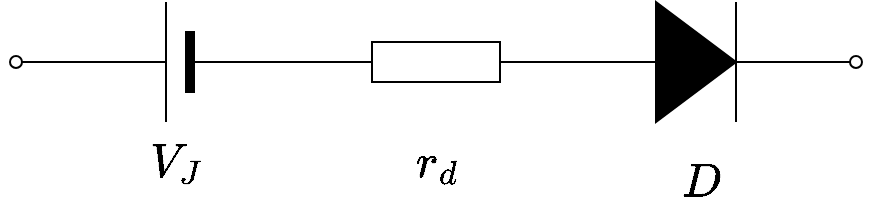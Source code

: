 <mxfile version="19.0.3" type="device"><diagram id="3-1eC4YGd5OvzwkED99V" name="ページ1"><mxGraphModel dx="843" dy="491" grid="1" gridSize="10" guides="1" tooltips="1" connect="1" arrows="1" fold="1" page="1" pageScale="1" pageWidth="827" pageHeight="1169" math="1" shadow="0"><root><mxCell id="0"/><mxCell id="1" parent="0"/><mxCell id="lNCTHHiBkORQDt9kE-PT-1" value="" style="pointerEvents=1;fillColor=strokeColor;verticalLabelPosition=bottom;shadow=0;dashed=0;align=center;html=1;verticalAlign=top;shape=mxgraph.electrical.diodes.diode;" vertex="1" parent="1"><mxGeometry x="470" y="250" width="100" height="60" as="geometry"/></mxCell><mxCell id="lNCTHHiBkORQDt9kE-PT-6" style="edgeStyle=orthogonalEdgeStyle;rounded=0;orthogonalLoop=1;jettySize=auto;html=1;exitX=1;exitY=0.5;exitDx=0;exitDy=0;exitPerimeter=0;entryX=0;entryY=0.5;entryDx=0;entryDy=0;entryPerimeter=0;endArrow=none;endFill=0;" edge="1" parent="1" source="lNCTHHiBkORQDt9kE-PT-2" target="lNCTHHiBkORQDt9kE-PT-1"><mxGeometry relative="1" as="geometry"/></mxCell><mxCell id="lNCTHHiBkORQDt9kE-PT-2" value="" style="pointerEvents=1;verticalLabelPosition=bottom;shadow=0;dashed=0;align=center;html=1;verticalAlign=top;shape=mxgraph.electrical.resistors.resistor_1;" vertex="1" parent="1"><mxGeometry x="340" y="270" width="100" height="20" as="geometry"/></mxCell><mxCell id="lNCTHHiBkORQDt9kE-PT-4" style="edgeStyle=orthogonalEdgeStyle;rounded=0;orthogonalLoop=1;jettySize=auto;html=1;exitX=0;exitY=0.5;exitDx=0;exitDy=0;exitPerimeter=0;entryX=0;entryY=0.5;entryDx=0;entryDy=0;entryPerimeter=0;endArrow=none;endFill=0;" edge="1" parent="1" source="lNCTHHiBkORQDt9kE-PT-3" target="lNCTHHiBkORQDt9kE-PT-2"><mxGeometry relative="1" as="geometry"/></mxCell><mxCell id="lNCTHHiBkORQDt9kE-PT-3" value="" style="verticalLabelPosition=bottom;shadow=0;dashed=0;align=center;fillColor=#000000;html=1;verticalAlign=top;strokeWidth=1;shape=mxgraph.electrical.miscellaneous.monocell_battery;direction=west;" vertex="1" parent="1"><mxGeometry x="210" y="250" width="100" height="60" as="geometry"/></mxCell><mxCell id="lNCTHHiBkORQDt9kE-PT-8" value="&amp;nbsp;`D`" style="text;html=1;align=center;verticalAlign=middle;resizable=0;points=[];autosize=1;strokeColor=none;fillColor=none;fontSize=20;" vertex="1" parent="1"><mxGeometry x="495" y="325" width="50" height="30" as="geometry"/></mxCell><mxCell id="lNCTHHiBkORQDt9kE-PT-9" value="`V_J`" style="text;html=1;align=center;verticalAlign=middle;resizable=0;points=[];autosize=1;strokeColor=none;fillColor=none;fontSize=20;" vertex="1" parent="1"><mxGeometry x="230" y="315" width="60" height="30" as="geometry"/></mxCell><mxCell id="lNCTHHiBkORQDt9kE-PT-10" value="`r_d`" style="text;html=1;align=center;verticalAlign=middle;resizable=0;points=[];autosize=1;strokeColor=none;fillColor=none;fontSize=20;" vertex="1" parent="1"><mxGeometry x="360" y="315" width="60" height="30" as="geometry"/></mxCell><mxCell id="lNCTHHiBkORQDt9kE-PT-11" value="" style="endArrow=oval;html=1;rounded=0;fontSize=20;endFill=0;" edge="1" parent="1"><mxGeometry width="50" height="50" relative="1" as="geometry"><mxPoint x="570" y="280" as="sourcePoint"/><mxPoint x="600" y="280" as="targetPoint"/></mxGeometry></mxCell><mxCell id="lNCTHHiBkORQDt9kE-PT-12" value="" style="endArrow=none;html=1;rounded=0;fontSize=20;entryX=1;entryY=0.5;entryDx=0;entryDy=0;entryPerimeter=0;startArrow=oval;startFill=0;" edge="1" parent="1" target="lNCTHHiBkORQDt9kE-PT-3"><mxGeometry width="50" height="50" relative="1" as="geometry"><mxPoint x="180" y="280" as="sourcePoint"/><mxPoint x="430" y="230" as="targetPoint"/></mxGeometry></mxCell></root></mxGraphModel></diagram></mxfile>